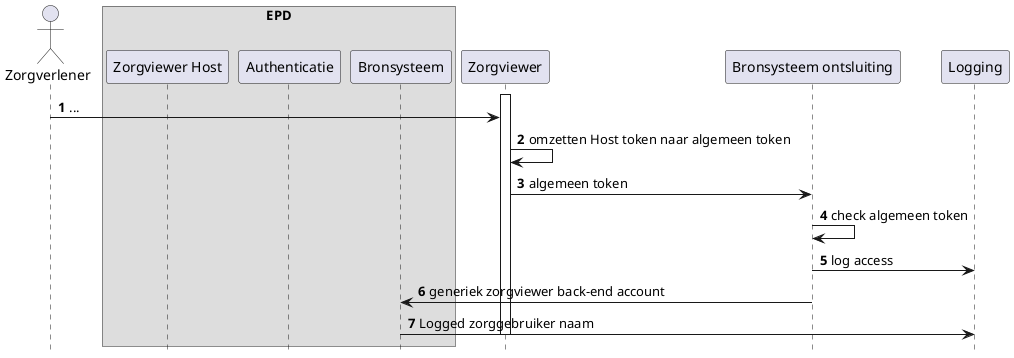 @startuml
hide footbox
autonumber

actor Zorgverlener
box "EPD"
participant "Zorgviewer Host" as Host
participant Authenticatie
participant Bronsysteem
end box
participant Zorgviewer

activate Zorgviewer
Zorgverlener->Zorgviewer: ...
Zorgviewer->Zorgviewer: omzetten Host token naar algemeen token
Zorgviewer->"Bronsysteem ontsluiting": algemeen token
"Bronsysteem ontsluiting"->"Bronsysteem ontsluiting" : check algemeen token
"Bronsysteem ontsluiting"->Logging : log access
"Bronsysteem ontsluiting"->Bronsysteem : generiek zorgviewer back-end account
Bronsysteem->Logging : Logged zorggebruiker naam
deactivate Zorgviewer

@enduml